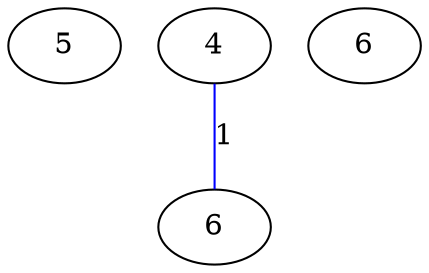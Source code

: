 graph G {
	0 [label="5"];
	1 [label="4"];
	2 [label="6"];
	3 [label="6"];
	1 -- 2 [label="1", color=blue];
}